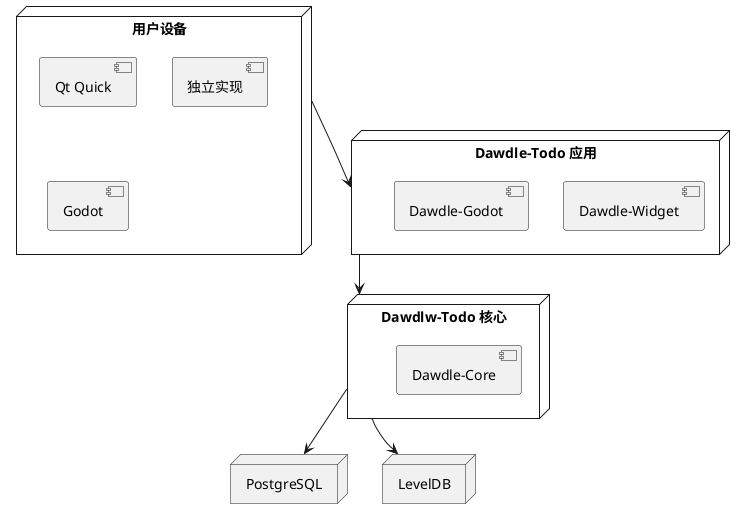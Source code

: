 @startuml 部署图

node "用户设备" as UserDevice {
    [Qt Quick]
    [独立实现]
    [Godot]
}

node "Dawdle-Todo 应用" as AppServer {
    [Dawdle-Widget]
    [Dawdle-Godot]
}

node "Dawdlw-Todo 核心" as AppCore{
    [Dawdle-Core]
}

node "PostgreSQL" as PostgreSQL
node "LevelDB" as LevelDB

UserDevice --> AppServer

AppServer --> AppCore

AppCore --> PostgreSQL
AppCore --> LevelDB

@enduml
